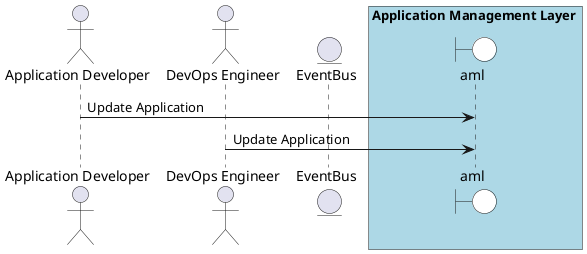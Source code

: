 @startuml

actor "Application Developer"

actor "DevOps Engineer"


entity EventBus

box Application Management Layer #lightblue
    boundary aml #white
end box



"Application Developer" -> aml: Update Application


"DevOps Engineer" -> aml: Update Application



@enduml
